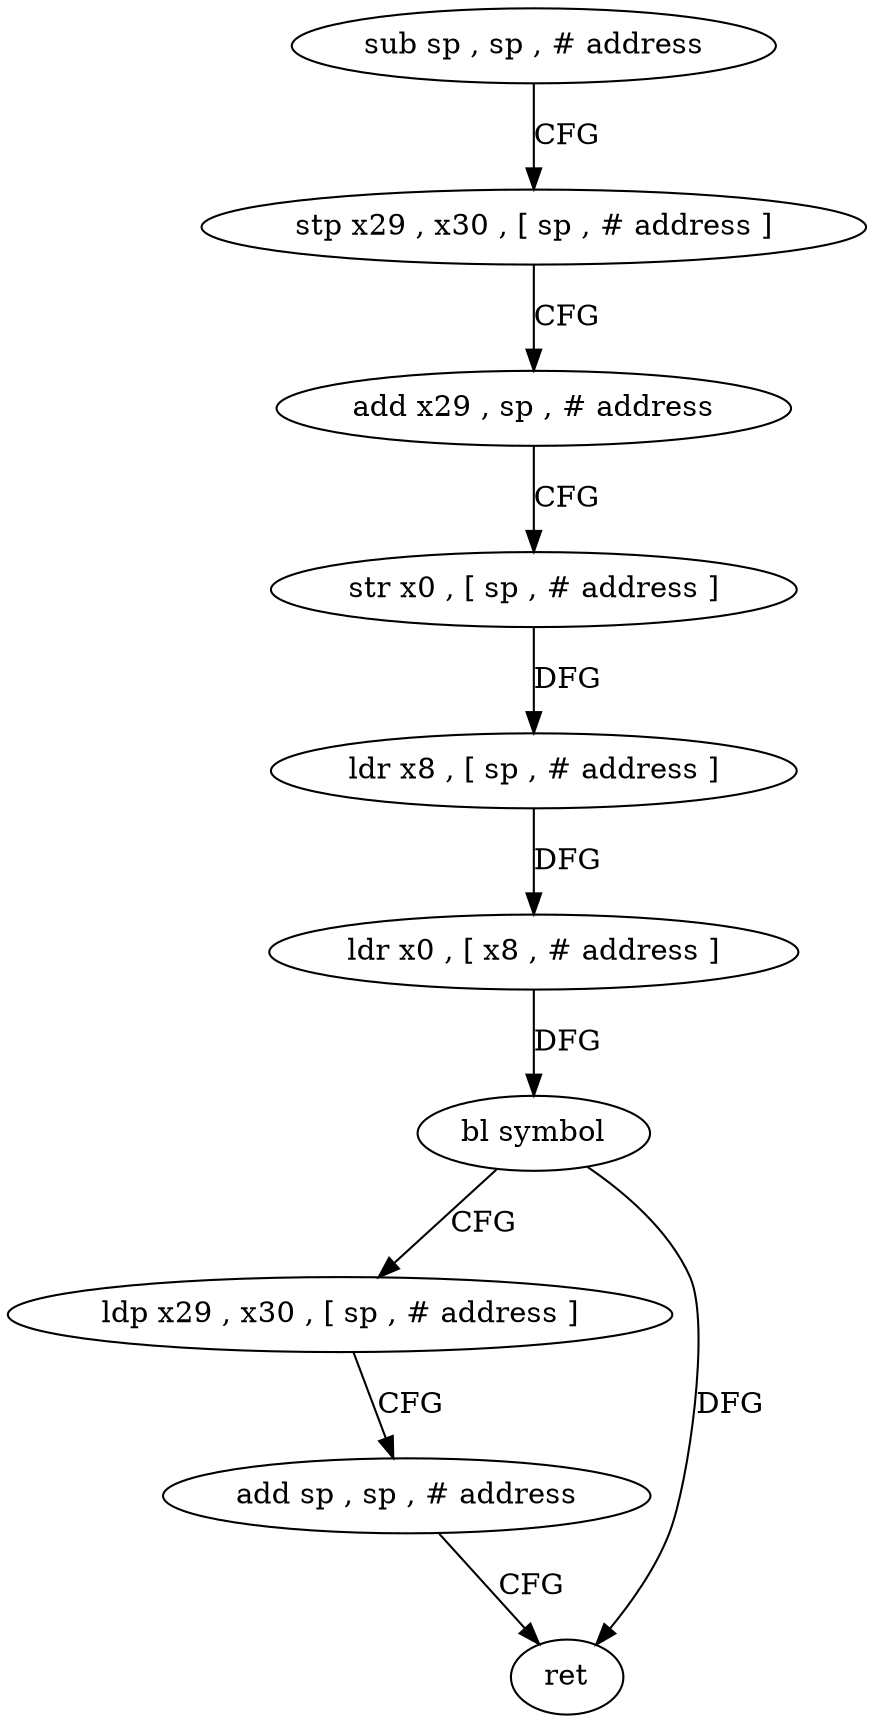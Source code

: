 digraph "func" {
"4213968" [label = "sub sp , sp , # address" ]
"4213972" [label = "stp x29 , x30 , [ sp , # address ]" ]
"4213976" [label = "add x29 , sp , # address" ]
"4213980" [label = "str x0 , [ sp , # address ]" ]
"4213984" [label = "ldr x8 , [ sp , # address ]" ]
"4213988" [label = "ldr x0 , [ x8 , # address ]" ]
"4213992" [label = "bl symbol" ]
"4213996" [label = "ldp x29 , x30 , [ sp , # address ]" ]
"4214000" [label = "add sp , sp , # address" ]
"4214004" [label = "ret" ]
"4213968" -> "4213972" [ label = "CFG" ]
"4213972" -> "4213976" [ label = "CFG" ]
"4213976" -> "4213980" [ label = "CFG" ]
"4213980" -> "4213984" [ label = "DFG" ]
"4213984" -> "4213988" [ label = "DFG" ]
"4213988" -> "4213992" [ label = "DFG" ]
"4213992" -> "4213996" [ label = "CFG" ]
"4213992" -> "4214004" [ label = "DFG" ]
"4213996" -> "4214000" [ label = "CFG" ]
"4214000" -> "4214004" [ label = "CFG" ]
}
